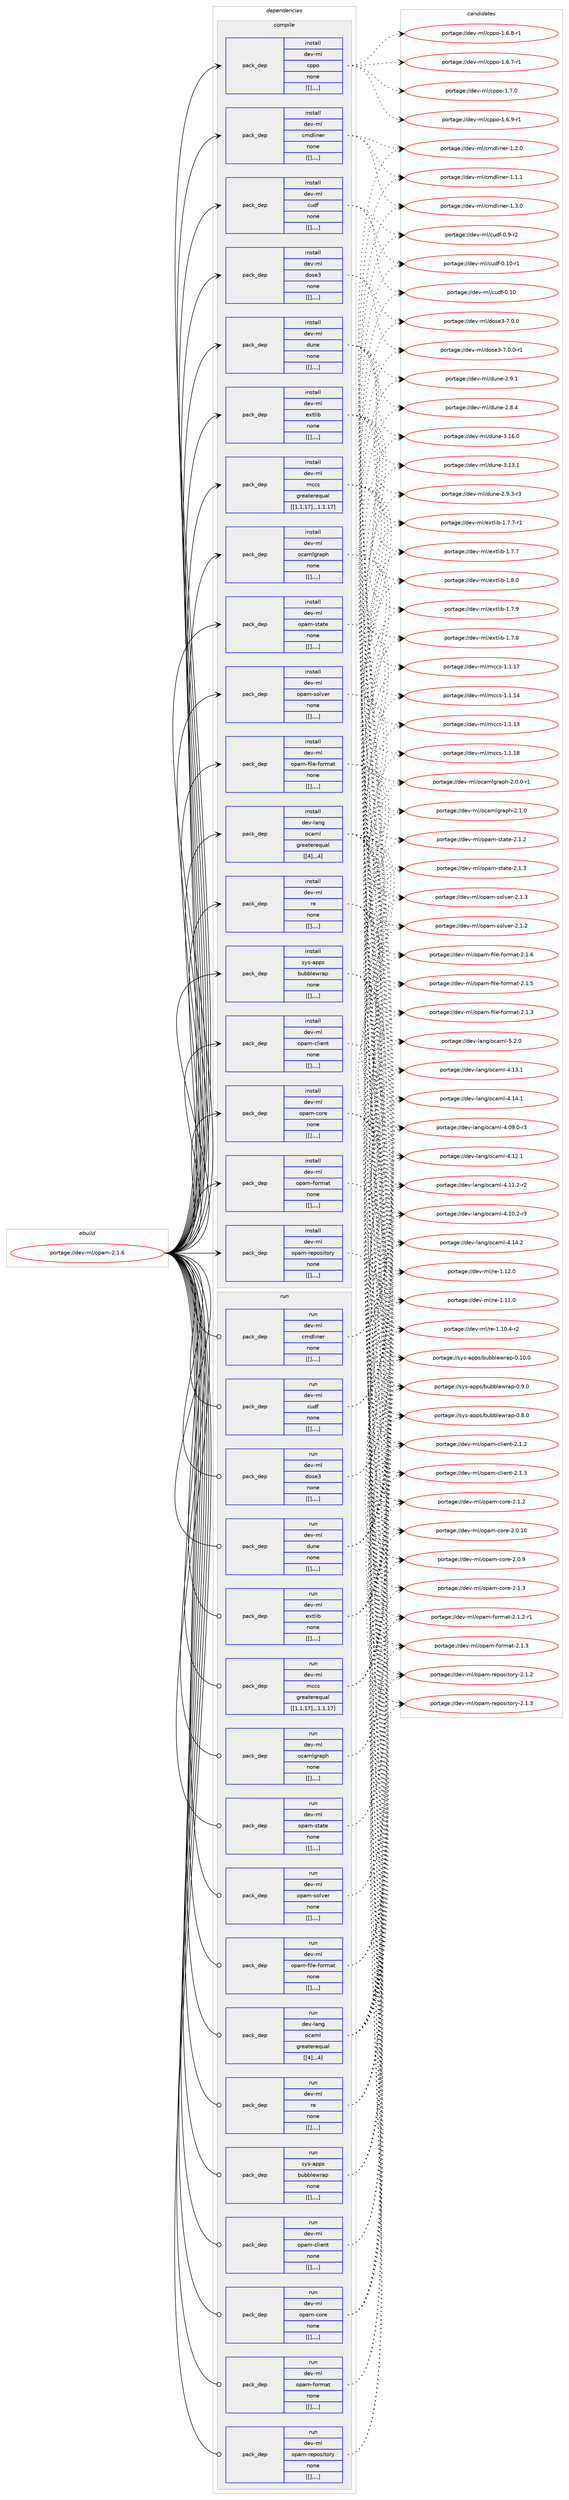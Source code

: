 digraph prolog {

# *************
# Graph options
# *************

newrank=true;
concentrate=true;
compound=true;
graph [rankdir=LR,fontname=Helvetica,fontsize=10,ranksep=1.5];#, ranksep=2.5, nodesep=0.2];
edge  [arrowhead=vee];
node  [fontname=Helvetica,fontsize=10];

# **********
# The ebuild
# **********

subgraph cluster_leftcol {
color=gray;
label=<<i>ebuild</i>>;
id [label="portage://dev-ml/opam-2.1.6", color=red, width=4, href="../dev-ml/opam-2.1.6.svg"];
}

# ****************
# The dependencies
# ****************

subgraph cluster_midcol {
color=gray;
label=<<i>dependencies</i>>;
subgraph cluster_compile {
fillcolor="#eeeeee";
style=filled;
label=<<i>compile</i>>;
subgraph pack92357 {
dependency125039 [label=<<TABLE BORDER="0" CELLBORDER="1" CELLSPACING="0" CELLPADDING="4" WIDTH="220"><TR><TD ROWSPAN="6" CELLPADDING="30">pack_dep</TD></TR><TR><TD WIDTH="110">install</TD></TR><TR><TD>dev-lang</TD></TR><TR><TD>ocaml</TD></TR><TR><TD>greaterequal</TD></TR><TR><TD>[[4],,,4]</TD></TR></TABLE>>, shape=none, color=blue];
}
id:e -> dependency125039:w [weight=20,style="solid",arrowhead="vee"];
subgraph pack92496 {
dependency125170 [label=<<TABLE BORDER="0" CELLBORDER="1" CELLSPACING="0" CELLPADDING="4" WIDTH="220"><TR><TD ROWSPAN="6" CELLPADDING="30">pack_dep</TD></TR><TR><TD WIDTH="110">install</TD></TR><TR><TD>dev-ml</TD></TR><TR><TD>cmdliner</TD></TR><TR><TD>none</TD></TR><TR><TD>[[],,,,]</TD></TR></TABLE>>, shape=none, color=blue];
}
id:e -> dependency125170:w [weight=20,style="solid",arrowhead="vee"];
subgraph pack92499 {
dependency125192 [label=<<TABLE BORDER="0" CELLBORDER="1" CELLSPACING="0" CELLPADDING="4" WIDTH="220"><TR><TD ROWSPAN="6" CELLPADDING="30">pack_dep</TD></TR><TR><TD WIDTH="110">install</TD></TR><TR><TD>dev-ml</TD></TR><TR><TD>cppo</TD></TR><TR><TD>none</TD></TR><TR><TD>[[],,,,]</TD></TR></TABLE>>, shape=none, color=blue];
}
id:e -> dependency125192:w [weight=20,style="solid",arrowhead="vee"];
subgraph pack92519 {
dependency125237 [label=<<TABLE BORDER="0" CELLBORDER="1" CELLSPACING="0" CELLPADDING="4" WIDTH="220"><TR><TD ROWSPAN="6" CELLPADDING="30">pack_dep</TD></TR><TR><TD WIDTH="110">install</TD></TR><TR><TD>dev-ml</TD></TR><TR><TD>cudf</TD></TR><TR><TD>none</TD></TR><TR><TD>[[],,,,]</TD></TR></TABLE>>, shape=none, color=blue];
}
id:e -> dependency125237:w [weight=20,style="solid",arrowhead="vee"];
subgraph pack92557 {
dependency125239 [label=<<TABLE BORDER="0" CELLBORDER="1" CELLSPACING="0" CELLPADDING="4" WIDTH="220"><TR><TD ROWSPAN="6" CELLPADDING="30">pack_dep</TD></TR><TR><TD WIDTH="110">install</TD></TR><TR><TD>dev-ml</TD></TR><TR><TD>dose3</TD></TR><TR><TD>none</TD></TR><TR><TD>[[],,,,]</TD></TR></TABLE>>, shape=none, color=blue];
}
id:e -> dependency125239:w [weight=20,style="solid",arrowhead="vee"];
subgraph pack92560 {
dependency125259 [label=<<TABLE BORDER="0" CELLBORDER="1" CELLSPACING="0" CELLPADDING="4" WIDTH="220"><TR><TD ROWSPAN="6" CELLPADDING="30">pack_dep</TD></TR><TR><TD WIDTH="110">install</TD></TR><TR><TD>dev-ml</TD></TR><TR><TD>dune</TD></TR><TR><TD>none</TD></TR><TR><TD>[[],,,,]</TD></TR></TABLE>>, shape=none, color=blue];
}
id:e -> dependency125259:w [weight=20,style="solid",arrowhead="vee"];
subgraph pack92645 {
dependency125328 [label=<<TABLE BORDER="0" CELLBORDER="1" CELLSPACING="0" CELLPADDING="4" WIDTH="220"><TR><TD ROWSPAN="6" CELLPADDING="30">pack_dep</TD></TR><TR><TD WIDTH="110">install</TD></TR><TR><TD>dev-ml</TD></TR><TR><TD>extlib</TD></TR><TR><TD>none</TD></TR><TR><TD>[[],,,,]</TD></TR></TABLE>>, shape=none, color=blue];
}
id:e -> dependency125328:w [weight=20,style="solid",arrowhead="vee"];
subgraph pack92715 {
dependency125425 [label=<<TABLE BORDER="0" CELLBORDER="1" CELLSPACING="0" CELLPADDING="4" WIDTH="220"><TR><TD ROWSPAN="6" CELLPADDING="30">pack_dep</TD></TR><TR><TD WIDTH="110">install</TD></TR><TR><TD>dev-ml</TD></TR><TR><TD>mccs</TD></TR><TR><TD>greaterequal</TD></TR><TR><TD>[[1,1,17],,,1.1.17]</TD></TR></TABLE>>, shape=none, color=blue];
}
id:e -> dependency125425:w [weight=20,style="solid",arrowhead="vee"];
subgraph pack92751 {
dependency125446 [label=<<TABLE BORDER="0" CELLBORDER="1" CELLSPACING="0" CELLPADDING="4" WIDTH="220"><TR><TD ROWSPAN="6" CELLPADDING="30">pack_dep</TD></TR><TR><TD WIDTH="110">install</TD></TR><TR><TD>dev-ml</TD></TR><TR><TD>ocamlgraph</TD></TR><TR><TD>none</TD></TR><TR><TD>[[],,,,]</TD></TR></TABLE>>, shape=none, color=blue];
}
id:e -> dependency125446:w [weight=20,style="solid",arrowhead="vee"];
subgraph pack92757 {
dependency125457 [label=<<TABLE BORDER="0" CELLBORDER="1" CELLSPACING="0" CELLPADDING="4" WIDTH="220"><TR><TD ROWSPAN="6" CELLPADDING="30">pack_dep</TD></TR><TR><TD WIDTH="110">install</TD></TR><TR><TD>dev-ml</TD></TR><TR><TD>opam-file-format</TD></TR><TR><TD>none</TD></TR><TR><TD>[[],,,,]</TD></TR></TABLE>>, shape=none, color=blue];
}
id:e -> dependency125457:w [weight=20,style="solid",arrowhead="vee"];
subgraph pack92789 {
dependency125517 [label=<<TABLE BORDER="0" CELLBORDER="1" CELLSPACING="0" CELLPADDING="4" WIDTH="220"><TR><TD ROWSPAN="6" CELLPADDING="30">pack_dep</TD></TR><TR><TD WIDTH="110">install</TD></TR><TR><TD>dev-ml</TD></TR><TR><TD>re</TD></TR><TR><TD>none</TD></TR><TR><TD>[[],,,,]</TD></TR></TABLE>>, shape=none, color=blue];
}
id:e -> dependency125517:w [weight=20,style="solid",arrowhead="vee"];
subgraph pack92819 {
dependency125566 [label=<<TABLE BORDER="0" CELLBORDER="1" CELLSPACING="0" CELLPADDING="4" WIDTH="220"><TR><TD ROWSPAN="6" CELLPADDING="30">pack_dep</TD></TR><TR><TD WIDTH="110">install</TD></TR><TR><TD>sys-apps</TD></TR><TR><TD>bubblewrap</TD></TR><TR><TD>none</TD></TR><TR><TD>[[],,,,]</TD></TR></TABLE>>, shape=none, color=blue];
}
id:e -> dependency125566:w [weight=20,style="solid",arrowhead="vee"];
subgraph pack92866 {
dependency125586 [label=<<TABLE BORDER="0" CELLBORDER="1" CELLSPACING="0" CELLPADDING="4" WIDTH="220"><TR><TD ROWSPAN="6" CELLPADDING="30">pack_dep</TD></TR><TR><TD WIDTH="110">install</TD></TR><TR><TD>dev-ml</TD></TR><TR><TD>opam-client</TD></TR><TR><TD>none</TD></TR><TR><TD>[[],,,,]</TD></TR></TABLE>>, shape=none, color=blue];
}
id:e -> dependency125586:w [weight=20,style="solid",arrowhead="vee"];
subgraph pack92880 {
dependency125603 [label=<<TABLE BORDER="0" CELLBORDER="1" CELLSPACING="0" CELLPADDING="4" WIDTH="220"><TR><TD ROWSPAN="6" CELLPADDING="30">pack_dep</TD></TR><TR><TD WIDTH="110">install</TD></TR><TR><TD>dev-ml</TD></TR><TR><TD>opam-core</TD></TR><TR><TD>none</TD></TR><TR><TD>[[],,,,]</TD></TR></TABLE>>, shape=none, color=blue];
}
id:e -> dependency125603:w [weight=20,style="solid",arrowhead="vee"];
subgraph pack92887 {
dependency125610 [label=<<TABLE BORDER="0" CELLBORDER="1" CELLSPACING="0" CELLPADDING="4" WIDTH="220"><TR><TD ROWSPAN="6" CELLPADDING="30">pack_dep</TD></TR><TR><TD WIDTH="110">install</TD></TR><TR><TD>dev-ml</TD></TR><TR><TD>opam-format</TD></TR><TR><TD>none</TD></TR><TR><TD>[[],,,,]</TD></TR></TABLE>>, shape=none, color=blue];
}
id:e -> dependency125610:w [weight=20,style="solid",arrowhead="vee"];
subgraph pack92903 {
dependency125631 [label=<<TABLE BORDER="0" CELLBORDER="1" CELLSPACING="0" CELLPADDING="4" WIDTH="220"><TR><TD ROWSPAN="6" CELLPADDING="30">pack_dep</TD></TR><TR><TD WIDTH="110">install</TD></TR><TR><TD>dev-ml</TD></TR><TR><TD>opam-repository</TD></TR><TR><TD>none</TD></TR><TR><TD>[[],,,,]</TD></TR></TABLE>>, shape=none, color=blue];
}
id:e -> dependency125631:w [weight=20,style="solid",arrowhead="vee"];
subgraph pack92996 {
dependency125743 [label=<<TABLE BORDER="0" CELLBORDER="1" CELLSPACING="0" CELLPADDING="4" WIDTH="220"><TR><TD ROWSPAN="6" CELLPADDING="30">pack_dep</TD></TR><TR><TD WIDTH="110">install</TD></TR><TR><TD>dev-ml</TD></TR><TR><TD>opam-solver</TD></TR><TR><TD>none</TD></TR><TR><TD>[[],,,,]</TD></TR></TABLE>>, shape=none, color=blue];
}
id:e -> dependency125743:w [weight=20,style="solid",arrowhead="vee"];
subgraph pack93021 {
dependency125805 [label=<<TABLE BORDER="0" CELLBORDER="1" CELLSPACING="0" CELLPADDING="4" WIDTH="220"><TR><TD ROWSPAN="6" CELLPADDING="30">pack_dep</TD></TR><TR><TD WIDTH="110">install</TD></TR><TR><TD>dev-ml</TD></TR><TR><TD>opam-state</TD></TR><TR><TD>none</TD></TR><TR><TD>[[],,,,]</TD></TR></TABLE>>, shape=none, color=blue];
}
id:e -> dependency125805:w [weight=20,style="solid",arrowhead="vee"];
}
subgraph cluster_compileandrun {
fillcolor="#eeeeee";
style=filled;
label=<<i>compile and run</i>>;
}
subgraph cluster_run {
fillcolor="#eeeeee";
style=filled;
label=<<i>run</i>>;
subgraph pack93126 {
dependency125912 [label=<<TABLE BORDER="0" CELLBORDER="1" CELLSPACING="0" CELLPADDING="4" WIDTH="220"><TR><TD ROWSPAN="6" CELLPADDING="30">pack_dep</TD></TR><TR><TD WIDTH="110">run</TD></TR><TR><TD>dev-lang</TD></TR><TR><TD>ocaml</TD></TR><TR><TD>greaterequal</TD></TR><TR><TD>[[4],,,4]</TD></TR></TABLE>>, shape=none, color=blue];
}
id:e -> dependency125912:w [weight=20,style="solid",arrowhead="odot"];
subgraph pack93200 {
dependency125952 [label=<<TABLE BORDER="0" CELLBORDER="1" CELLSPACING="0" CELLPADDING="4" WIDTH="220"><TR><TD ROWSPAN="6" CELLPADDING="30">pack_dep</TD></TR><TR><TD WIDTH="110">run</TD></TR><TR><TD>dev-ml</TD></TR><TR><TD>cmdliner</TD></TR><TR><TD>none</TD></TR><TR><TD>[[],,,,]</TD></TR></TABLE>>, shape=none, color=blue];
}
id:e -> dependency125952:w [weight=20,style="solid",arrowhead="odot"];
subgraph pack93204 {
dependency126033 [label=<<TABLE BORDER="0" CELLBORDER="1" CELLSPACING="0" CELLPADDING="4" WIDTH="220"><TR><TD ROWSPAN="6" CELLPADDING="30">pack_dep</TD></TR><TR><TD WIDTH="110">run</TD></TR><TR><TD>dev-ml</TD></TR><TR><TD>cudf</TD></TR><TR><TD>none</TD></TR><TR><TD>[[],,,,]</TD></TR></TABLE>>, shape=none, color=blue];
}
id:e -> dependency126033:w [weight=20,style="solid",arrowhead="odot"];
subgraph pack93290 {
dependency126062 [label=<<TABLE BORDER="0" CELLBORDER="1" CELLSPACING="0" CELLPADDING="4" WIDTH="220"><TR><TD ROWSPAN="6" CELLPADDING="30">pack_dep</TD></TR><TR><TD WIDTH="110">run</TD></TR><TR><TD>dev-ml</TD></TR><TR><TD>dose3</TD></TR><TR><TD>none</TD></TR><TR><TD>[[],,,,]</TD></TR></TABLE>>, shape=none, color=blue];
}
id:e -> dependency126062:w [weight=20,style="solid",arrowhead="odot"];
subgraph pack93297 {
dependency126074 [label=<<TABLE BORDER="0" CELLBORDER="1" CELLSPACING="0" CELLPADDING="4" WIDTH="220"><TR><TD ROWSPAN="6" CELLPADDING="30">pack_dep</TD></TR><TR><TD WIDTH="110">run</TD></TR><TR><TD>dev-ml</TD></TR><TR><TD>dune</TD></TR><TR><TD>none</TD></TR><TR><TD>[[],,,,]</TD></TR></TABLE>>, shape=none, color=blue];
}
id:e -> dependency126074:w [weight=20,style="solid",arrowhead="odot"];
subgraph pack93307 {
dependency126081 [label=<<TABLE BORDER="0" CELLBORDER="1" CELLSPACING="0" CELLPADDING="4" WIDTH="220"><TR><TD ROWSPAN="6" CELLPADDING="30">pack_dep</TD></TR><TR><TD WIDTH="110">run</TD></TR><TR><TD>dev-ml</TD></TR><TR><TD>extlib</TD></TR><TR><TD>none</TD></TR><TR><TD>[[],,,,]</TD></TR></TABLE>>, shape=none, color=blue];
}
id:e -> dependency126081:w [weight=20,style="solid",arrowhead="odot"];
subgraph pack93314 {
dependency126117 [label=<<TABLE BORDER="0" CELLBORDER="1" CELLSPACING="0" CELLPADDING="4" WIDTH="220"><TR><TD ROWSPAN="6" CELLPADDING="30">pack_dep</TD></TR><TR><TD WIDTH="110">run</TD></TR><TR><TD>dev-ml</TD></TR><TR><TD>mccs</TD></TR><TR><TD>greaterequal</TD></TR><TR><TD>[[1,1,17],,,1.1.17]</TD></TR></TABLE>>, shape=none, color=blue];
}
id:e -> dependency126117:w [weight=20,style="solid",arrowhead="odot"];
subgraph pack93341 {
dependency126126 [label=<<TABLE BORDER="0" CELLBORDER="1" CELLSPACING="0" CELLPADDING="4" WIDTH="220"><TR><TD ROWSPAN="6" CELLPADDING="30">pack_dep</TD></TR><TR><TD WIDTH="110">run</TD></TR><TR><TD>dev-ml</TD></TR><TR><TD>ocamlgraph</TD></TR><TR><TD>none</TD></TR><TR><TD>[[],,,,]</TD></TR></TABLE>>, shape=none, color=blue];
}
id:e -> dependency126126:w [weight=20,style="solid",arrowhead="odot"];
subgraph pack93362 {
dependency126140 [label=<<TABLE BORDER="0" CELLBORDER="1" CELLSPACING="0" CELLPADDING="4" WIDTH="220"><TR><TD ROWSPAN="6" CELLPADDING="30">pack_dep</TD></TR><TR><TD WIDTH="110">run</TD></TR><TR><TD>dev-ml</TD></TR><TR><TD>opam-file-format</TD></TR><TR><TD>none</TD></TR><TR><TD>[[],,,,]</TD></TR></TABLE>>, shape=none, color=blue];
}
id:e -> dependency126140:w [weight=20,style="solid",arrowhead="odot"];
subgraph pack93406 {
dependency126192 [label=<<TABLE BORDER="0" CELLBORDER="1" CELLSPACING="0" CELLPADDING="4" WIDTH="220"><TR><TD ROWSPAN="6" CELLPADDING="30">pack_dep</TD></TR><TR><TD WIDTH="110">run</TD></TR><TR><TD>dev-ml</TD></TR><TR><TD>re</TD></TR><TR><TD>none</TD></TR><TR><TD>[[],,,,]</TD></TR></TABLE>>, shape=none, color=blue];
}
id:e -> dependency126192:w [weight=20,style="solid",arrowhead="odot"];
subgraph pack93453 {
dependency126292 [label=<<TABLE BORDER="0" CELLBORDER="1" CELLSPACING="0" CELLPADDING="4" WIDTH="220"><TR><TD ROWSPAN="6" CELLPADDING="30">pack_dep</TD></TR><TR><TD WIDTH="110">run</TD></TR><TR><TD>sys-apps</TD></TR><TR><TD>bubblewrap</TD></TR><TR><TD>none</TD></TR><TR><TD>[[],,,,]</TD></TR></TABLE>>, shape=none, color=blue];
}
id:e -> dependency126292:w [weight=20,style="solid",arrowhead="odot"];
subgraph pack93509 {
dependency126314 [label=<<TABLE BORDER="0" CELLBORDER="1" CELLSPACING="0" CELLPADDING="4" WIDTH="220"><TR><TD ROWSPAN="6" CELLPADDING="30">pack_dep</TD></TR><TR><TD WIDTH="110">run</TD></TR><TR><TD>dev-ml</TD></TR><TR><TD>opam-client</TD></TR><TR><TD>none</TD></TR><TR><TD>[[],,,,]</TD></TR></TABLE>>, shape=none, color=blue];
}
id:e -> dependency126314:w [weight=20,style="solid",arrowhead="odot"];
subgraph pack93521 {
dependency126317 [label=<<TABLE BORDER="0" CELLBORDER="1" CELLSPACING="0" CELLPADDING="4" WIDTH="220"><TR><TD ROWSPAN="6" CELLPADDING="30">pack_dep</TD></TR><TR><TD WIDTH="110">run</TD></TR><TR><TD>dev-ml</TD></TR><TR><TD>opam-core</TD></TR><TR><TD>none</TD></TR><TR><TD>[[],,,,]</TD></TR></TABLE>>, shape=none, color=blue];
}
id:e -> dependency126317:w [weight=20,style="solid",arrowhead="odot"];
subgraph pack93525 {
dependency126336 [label=<<TABLE BORDER="0" CELLBORDER="1" CELLSPACING="0" CELLPADDING="4" WIDTH="220"><TR><TD ROWSPAN="6" CELLPADDING="30">pack_dep</TD></TR><TR><TD WIDTH="110">run</TD></TR><TR><TD>dev-ml</TD></TR><TR><TD>opam-format</TD></TR><TR><TD>none</TD></TR><TR><TD>[[],,,,]</TD></TR></TABLE>>, shape=none, color=blue];
}
id:e -> dependency126336:w [weight=20,style="solid",arrowhead="odot"];
subgraph pack93562 {
dependency126357 [label=<<TABLE BORDER="0" CELLBORDER="1" CELLSPACING="0" CELLPADDING="4" WIDTH="220"><TR><TD ROWSPAN="6" CELLPADDING="30">pack_dep</TD></TR><TR><TD WIDTH="110">run</TD></TR><TR><TD>dev-ml</TD></TR><TR><TD>opam-repository</TD></TR><TR><TD>none</TD></TR><TR><TD>[[],,,,]</TD></TR></TABLE>>, shape=none, color=blue];
}
id:e -> dependency126357:w [weight=20,style="solid",arrowhead="odot"];
subgraph pack93622 {
dependency126433 [label=<<TABLE BORDER="0" CELLBORDER="1" CELLSPACING="0" CELLPADDING="4" WIDTH="220"><TR><TD ROWSPAN="6" CELLPADDING="30">pack_dep</TD></TR><TR><TD WIDTH="110">run</TD></TR><TR><TD>dev-ml</TD></TR><TR><TD>opam-solver</TD></TR><TR><TD>none</TD></TR><TR><TD>[[],,,,]</TD></TR></TABLE>>, shape=none, color=blue];
}
id:e -> dependency126433:w [weight=20,style="solid",arrowhead="odot"];
subgraph pack93626 {
dependency126451 [label=<<TABLE BORDER="0" CELLBORDER="1" CELLSPACING="0" CELLPADDING="4" WIDTH="220"><TR><TD ROWSPAN="6" CELLPADDING="30">pack_dep</TD></TR><TR><TD WIDTH="110">run</TD></TR><TR><TD>dev-ml</TD></TR><TR><TD>opam-state</TD></TR><TR><TD>none</TD></TR><TR><TD>[[],,,,]</TD></TR></TABLE>>, shape=none, color=blue];
}
id:e -> dependency126451:w [weight=20,style="solid",arrowhead="odot"];
}
}

# **************
# The candidates
# **************

subgraph cluster_choices {
rank=same;
color=gray;
label=<<i>candidates</i>>;

subgraph choice92901 {
color=black;
nodesep=1;
choice1001011184510897110103471119997109108455346504648 [label="portage://dev-lang/ocaml-5.2.0", color=red, width=4,href="../dev-lang/ocaml-5.2.0.svg"];
choice100101118451089711010347111999710910845524649524650 [label="portage://dev-lang/ocaml-4.14.2", color=red, width=4,href="../dev-lang/ocaml-4.14.2.svg"];
choice100101118451089711010347111999710910845524649524649 [label="portage://dev-lang/ocaml-4.14.1", color=red, width=4,href="../dev-lang/ocaml-4.14.1.svg"];
choice100101118451089711010347111999710910845524649514649 [label="portage://dev-lang/ocaml-4.13.1", color=red, width=4,href="../dev-lang/ocaml-4.13.1.svg"];
choice100101118451089711010347111999710910845524649504649 [label="portage://dev-lang/ocaml-4.12.1", color=red, width=4,href="../dev-lang/ocaml-4.12.1.svg"];
choice1001011184510897110103471119997109108455246494946504511450 [label="portage://dev-lang/ocaml-4.11.2-r2", color=red, width=4,href="../dev-lang/ocaml-4.11.2-r2.svg"];
choice1001011184510897110103471119997109108455246494846504511451 [label="portage://dev-lang/ocaml-4.10.2-r3", color=red, width=4,href="../dev-lang/ocaml-4.10.2-r3.svg"];
choice1001011184510897110103471119997109108455246485746484511451 [label="portage://dev-lang/ocaml-4.09.0-r3", color=red, width=4,href="../dev-lang/ocaml-4.09.0-r3.svg"];
dependency125039:e -> choice1001011184510897110103471119997109108455346504648:w [style=dotted,weight="100"];
dependency125039:e -> choice100101118451089711010347111999710910845524649524650:w [style=dotted,weight="100"];
dependency125039:e -> choice100101118451089711010347111999710910845524649524649:w [style=dotted,weight="100"];
dependency125039:e -> choice100101118451089711010347111999710910845524649514649:w [style=dotted,weight="100"];
dependency125039:e -> choice100101118451089711010347111999710910845524649504649:w [style=dotted,weight="100"];
dependency125039:e -> choice1001011184510897110103471119997109108455246494946504511450:w [style=dotted,weight="100"];
dependency125039:e -> choice1001011184510897110103471119997109108455246494846504511451:w [style=dotted,weight="100"];
dependency125039:e -> choice1001011184510897110103471119997109108455246485746484511451:w [style=dotted,weight="100"];
}
subgraph choice92925 {
color=black;
nodesep=1;
choice100101118451091084799109100108105110101114454946514648 [label="portage://dev-ml/cmdliner-1.3.0", color=red, width=4,href="../dev-ml/cmdliner-1.3.0.svg"];
choice100101118451091084799109100108105110101114454946504648 [label="portage://dev-ml/cmdliner-1.2.0", color=red, width=4,href="../dev-ml/cmdliner-1.2.0.svg"];
choice100101118451091084799109100108105110101114454946494649 [label="portage://dev-ml/cmdliner-1.1.1", color=red, width=4,href="../dev-ml/cmdliner-1.1.1.svg"];
dependency125170:e -> choice100101118451091084799109100108105110101114454946514648:w [style=dotted,weight="100"];
dependency125170:e -> choice100101118451091084799109100108105110101114454946504648:w [style=dotted,weight="100"];
dependency125170:e -> choice100101118451091084799109100108105110101114454946494649:w [style=dotted,weight="100"];
}
subgraph choice92950 {
color=black;
nodesep=1;
choice100101118451091084799112112111454946554648 [label="portage://dev-ml/cppo-1.7.0", color=red, width=4,href="../dev-ml/cppo-1.7.0.svg"];
choice1001011184510910847991121121114549465446574511449 [label="portage://dev-ml/cppo-1.6.9-r1", color=red, width=4,href="../dev-ml/cppo-1.6.9-r1.svg"];
choice1001011184510910847991121121114549465446564511449 [label="portage://dev-ml/cppo-1.6.8-r1", color=red, width=4,href="../dev-ml/cppo-1.6.8-r1.svg"];
choice1001011184510910847991121121114549465446554511449 [label="portage://dev-ml/cppo-1.6.7-r1", color=red, width=4,href="../dev-ml/cppo-1.6.7-r1.svg"];
dependency125192:e -> choice100101118451091084799112112111454946554648:w [style=dotted,weight="100"];
dependency125192:e -> choice1001011184510910847991121121114549465446574511449:w [style=dotted,weight="100"];
dependency125192:e -> choice1001011184510910847991121121114549465446564511449:w [style=dotted,weight="100"];
dependency125192:e -> choice1001011184510910847991121121114549465446554511449:w [style=dotted,weight="100"];
}
subgraph choice92982 {
color=black;
nodesep=1;
choice10010111845109108479911710010245484649484511449 [label="portage://dev-ml/cudf-0.10-r1", color=red, width=4,href="../dev-ml/cudf-0.10-r1.svg"];
choice1001011184510910847991171001024548464948 [label="portage://dev-ml/cudf-0.10", color=red, width=4,href="../dev-ml/cudf-0.10.svg"];
choice100101118451091084799117100102454846574511450 [label="portage://dev-ml/cudf-0.9-r2", color=red, width=4,href="../dev-ml/cudf-0.9-r2.svg"];
dependency125237:e -> choice10010111845109108479911710010245484649484511449:w [style=dotted,weight="100"];
dependency125237:e -> choice1001011184510910847991171001024548464948:w [style=dotted,weight="100"];
dependency125237:e -> choice100101118451091084799117100102454846574511450:w [style=dotted,weight="100"];
}
subgraph choice93089 {
color=black;
nodesep=1;
choice1001011184510910847100111115101514555464846484511449 [label="portage://dev-ml/dose3-7.0.0-r1", color=red, width=4,href="../dev-ml/dose3-7.0.0-r1.svg"];
choice100101118451091084710011111510151455546484648 [label="portage://dev-ml/dose3-7.0.0", color=red, width=4,href="../dev-ml/dose3-7.0.0.svg"];
dependency125239:e -> choice1001011184510910847100111115101514555464846484511449:w [style=dotted,weight="100"];
dependency125239:e -> choice100101118451091084710011111510151455546484648:w [style=dotted,weight="100"];
}
subgraph choice93108 {
color=black;
nodesep=1;
choice100101118451091084710011711010145514649544648 [label="portage://dev-ml/dune-3.16.0", color=red, width=4,href="../dev-ml/dune-3.16.0.svg"];
choice100101118451091084710011711010145514649514649 [label="portage://dev-ml/dune-3.13.1", color=red, width=4,href="../dev-ml/dune-3.13.1.svg"];
choice10010111845109108471001171101014550465746514511451 [label="portage://dev-ml/dune-2.9.3-r3", color=red, width=4,href="../dev-ml/dune-2.9.3-r3.svg"];
choice1001011184510910847100117110101455046574649 [label="portage://dev-ml/dune-2.9.1", color=red, width=4,href="../dev-ml/dune-2.9.1.svg"];
choice1001011184510910847100117110101455046564652 [label="portage://dev-ml/dune-2.8.4", color=red, width=4,href="../dev-ml/dune-2.8.4.svg"];
dependency125259:e -> choice100101118451091084710011711010145514649544648:w [style=dotted,weight="100"];
dependency125259:e -> choice100101118451091084710011711010145514649514649:w [style=dotted,weight="100"];
dependency125259:e -> choice10010111845109108471001171101014550465746514511451:w [style=dotted,weight="100"];
dependency125259:e -> choice1001011184510910847100117110101455046574649:w [style=dotted,weight="100"];
dependency125259:e -> choice1001011184510910847100117110101455046564652:w [style=dotted,weight="100"];
}
subgraph choice93176 {
color=black;
nodesep=1;
choice100101118451091084710112011610810598454946564648 [label="portage://dev-ml/extlib-1.8.0", color=red, width=4,href="../dev-ml/extlib-1.8.0.svg"];
choice100101118451091084710112011610810598454946554657 [label="portage://dev-ml/extlib-1.7.9", color=red, width=4,href="../dev-ml/extlib-1.7.9.svg"];
choice100101118451091084710112011610810598454946554656 [label="portage://dev-ml/extlib-1.7.8", color=red, width=4,href="../dev-ml/extlib-1.7.8.svg"];
choice1001011184510910847101120116108105984549465546554511449 [label="portage://dev-ml/extlib-1.7.7-r1", color=red, width=4,href="../dev-ml/extlib-1.7.7-r1.svg"];
choice100101118451091084710112011610810598454946554655 [label="portage://dev-ml/extlib-1.7.7", color=red, width=4,href="../dev-ml/extlib-1.7.7.svg"];
dependency125328:e -> choice100101118451091084710112011610810598454946564648:w [style=dotted,weight="100"];
dependency125328:e -> choice100101118451091084710112011610810598454946554657:w [style=dotted,weight="100"];
dependency125328:e -> choice100101118451091084710112011610810598454946554656:w [style=dotted,weight="100"];
dependency125328:e -> choice1001011184510910847101120116108105984549465546554511449:w [style=dotted,weight="100"];
dependency125328:e -> choice100101118451091084710112011610810598454946554655:w [style=dotted,weight="100"];
}
subgraph choice93180 {
color=black;
nodesep=1;
choice1001011184510910847109999911545494649464956 [label="portage://dev-ml/mccs-1.1.18", color=red, width=4,href="../dev-ml/mccs-1.1.18.svg"];
choice1001011184510910847109999911545494649464955 [label="portage://dev-ml/mccs-1.1.17", color=red, width=4,href="../dev-ml/mccs-1.1.17.svg"];
choice1001011184510910847109999911545494649464952 [label="portage://dev-ml/mccs-1.1.14", color=red, width=4,href="../dev-ml/mccs-1.1.14.svg"];
choice1001011184510910847109999911545494649464951 [label="portage://dev-ml/mccs-1.1.13", color=red, width=4,href="../dev-ml/mccs-1.1.13.svg"];
dependency125425:e -> choice1001011184510910847109999911545494649464956:w [style=dotted,weight="100"];
dependency125425:e -> choice1001011184510910847109999911545494649464955:w [style=dotted,weight="100"];
dependency125425:e -> choice1001011184510910847109999911545494649464952:w [style=dotted,weight="100"];
dependency125425:e -> choice1001011184510910847109999911545494649464951:w [style=dotted,weight="100"];
}
subgraph choice93184 {
color=black;
nodesep=1;
choice1001011184510910847111999710910810311497112104455046494648 [label="portage://dev-ml/ocamlgraph-2.1.0", color=red, width=4,href="../dev-ml/ocamlgraph-2.1.0.svg"];
choice10010111845109108471119997109108103114971121044550464846484511449 [label="portage://dev-ml/ocamlgraph-2.0.0-r1", color=red, width=4,href="../dev-ml/ocamlgraph-2.0.0-r1.svg"];
dependency125446:e -> choice1001011184510910847111999710910810311497112104455046494648:w [style=dotted,weight="100"];
dependency125446:e -> choice10010111845109108471119997109108103114971121044550464846484511449:w [style=dotted,weight="100"];
}
subgraph choice93185 {
color=black;
nodesep=1;
choice100101118451091084711111297109451021051081014510211111410997116455046494654 [label="portage://dev-ml/opam-file-format-2.1.6", color=red, width=4,href="../dev-ml/opam-file-format-2.1.6.svg"];
choice100101118451091084711111297109451021051081014510211111410997116455046494653 [label="portage://dev-ml/opam-file-format-2.1.5", color=red, width=4,href="../dev-ml/opam-file-format-2.1.5.svg"];
choice100101118451091084711111297109451021051081014510211111410997116455046494651 [label="portage://dev-ml/opam-file-format-2.1.3", color=red, width=4,href="../dev-ml/opam-file-format-2.1.3.svg"];
dependency125457:e -> choice100101118451091084711111297109451021051081014510211111410997116455046494654:w [style=dotted,weight="100"];
dependency125457:e -> choice100101118451091084711111297109451021051081014510211111410997116455046494653:w [style=dotted,weight="100"];
dependency125457:e -> choice100101118451091084711111297109451021051081014510211111410997116455046494651:w [style=dotted,weight="100"];
}
subgraph choice93232 {
color=black;
nodesep=1;
choice100101118451091084711410145494649504648 [label="portage://dev-ml/re-1.12.0", color=red, width=4,href="../dev-ml/re-1.12.0.svg"];
choice100101118451091084711410145494649494648 [label="portage://dev-ml/re-1.11.0", color=red, width=4,href="../dev-ml/re-1.11.0.svg"];
choice1001011184510910847114101454946494846524511450 [label="portage://dev-ml/re-1.10.4-r2", color=red, width=4,href="../dev-ml/re-1.10.4-r2.svg"];
dependency125517:e -> choice100101118451091084711410145494649504648:w [style=dotted,weight="100"];
dependency125517:e -> choice100101118451091084711410145494649494648:w [style=dotted,weight="100"];
dependency125517:e -> choice1001011184510910847114101454946494846524511450:w [style=dotted,weight="100"];
}
subgraph choice93240 {
color=black;
nodesep=1;
choice1151211154597112112115479811798981081011191149711245484649484648 [label="portage://sys-apps/bubblewrap-0.10.0", color=red, width=4,href="../sys-apps/bubblewrap-0.10.0.svg"];
choice11512111545971121121154798117989810810111911497112454846574648 [label="portage://sys-apps/bubblewrap-0.9.0", color=red, width=4,href="../sys-apps/bubblewrap-0.9.0.svg"];
choice11512111545971121121154798117989810810111911497112454846564648 [label="portage://sys-apps/bubblewrap-0.8.0", color=red, width=4,href="../sys-apps/bubblewrap-0.8.0.svg"];
dependency125566:e -> choice1151211154597112112115479811798981081011191149711245484649484648:w [style=dotted,weight="100"];
dependency125566:e -> choice11512111545971121121154798117989810810111911497112454846574648:w [style=dotted,weight="100"];
dependency125566:e -> choice11512111545971121121154798117989810810111911497112454846564648:w [style=dotted,weight="100"];
}
subgraph choice93252 {
color=black;
nodesep=1;
choice1001011184510910847111112971094599108105101110116455046494651 [label="portage://dev-ml/opam-client-2.1.3", color=red, width=4,href="../dev-ml/opam-client-2.1.3.svg"];
choice1001011184510910847111112971094599108105101110116455046494650 [label="portage://dev-ml/opam-client-2.1.2", color=red, width=4,href="../dev-ml/opam-client-2.1.2.svg"];
dependency125586:e -> choice1001011184510910847111112971094599108105101110116455046494651:w [style=dotted,weight="100"];
dependency125586:e -> choice1001011184510910847111112971094599108105101110116455046494650:w [style=dotted,weight="100"];
}
subgraph choice93275 {
color=black;
nodesep=1;
choice1001011184510910847111112971094599111114101455046494651 [label="portage://dev-ml/opam-core-2.1.3", color=red, width=4,href="../dev-ml/opam-core-2.1.3.svg"];
choice1001011184510910847111112971094599111114101455046494650 [label="portage://dev-ml/opam-core-2.1.2", color=red, width=4,href="../dev-ml/opam-core-2.1.2.svg"];
choice100101118451091084711111297109459911111410145504648464948 [label="portage://dev-ml/opam-core-2.0.10", color=red, width=4,href="../dev-ml/opam-core-2.0.10.svg"];
choice1001011184510910847111112971094599111114101455046484657 [label="portage://dev-ml/opam-core-2.0.9", color=red, width=4,href="../dev-ml/opam-core-2.0.9.svg"];
dependency125603:e -> choice1001011184510910847111112971094599111114101455046494651:w [style=dotted,weight="100"];
dependency125603:e -> choice1001011184510910847111112971094599111114101455046494650:w [style=dotted,weight="100"];
dependency125603:e -> choice100101118451091084711111297109459911111410145504648464948:w [style=dotted,weight="100"];
dependency125603:e -> choice1001011184510910847111112971094599111114101455046484657:w [style=dotted,weight="100"];
}
subgraph choice93282 {
color=black;
nodesep=1;
choice1001011184510910847111112971094510211111410997116455046494651 [label="portage://dev-ml/opam-format-2.1.3", color=red, width=4,href="../dev-ml/opam-format-2.1.3.svg"];
choice10010111845109108471111129710945102111114109971164550464946504511449 [label="portage://dev-ml/opam-format-2.1.2-r1", color=red, width=4,href="../dev-ml/opam-format-2.1.2-r1.svg"];
dependency125610:e -> choice1001011184510910847111112971094510211111410997116455046494651:w [style=dotted,weight="100"];
dependency125610:e -> choice10010111845109108471111129710945102111114109971164550464946504511449:w [style=dotted,weight="100"];
}
subgraph choice93286 {
color=black;
nodesep=1;
choice10010111845109108471111129710945114101112111115105116111114121455046494651 [label="portage://dev-ml/opam-repository-2.1.3", color=red, width=4,href="../dev-ml/opam-repository-2.1.3.svg"];
choice10010111845109108471111129710945114101112111115105116111114121455046494650 [label="portage://dev-ml/opam-repository-2.1.2", color=red, width=4,href="../dev-ml/opam-repository-2.1.2.svg"];
dependency125631:e -> choice10010111845109108471111129710945114101112111115105116111114121455046494651:w [style=dotted,weight="100"];
dependency125631:e -> choice10010111845109108471111129710945114101112111115105116111114121455046494650:w [style=dotted,weight="100"];
}
subgraph choice93290 {
color=black;
nodesep=1;
choice10010111845109108471111129710945115111108118101114455046494651 [label="portage://dev-ml/opam-solver-2.1.3", color=red, width=4,href="../dev-ml/opam-solver-2.1.3.svg"];
choice10010111845109108471111129710945115111108118101114455046494650 [label="portage://dev-ml/opam-solver-2.1.2", color=red, width=4,href="../dev-ml/opam-solver-2.1.2.svg"];
dependency125743:e -> choice10010111845109108471111129710945115111108118101114455046494651:w [style=dotted,weight="100"];
dependency125743:e -> choice10010111845109108471111129710945115111108118101114455046494650:w [style=dotted,weight="100"];
}
subgraph choice93311 {
color=black;
nodesep=1;
choice1001011184510910847111112971094511511697116101455046494651 [label="portage://dev-ml/opam-state-2.1.3", color=red, width=4,href="../dev-ml/opam-state-2.1.3.svg"];
choice1001011184510910847111112971094511511697116101455046494650 [label="portage://dev-ml/opam-state-2.1.2", color=red, width=4,href="../dev-ml/opam-state-2.1.2.svg"];
dependency125805:e -> choice1001011184510910847111112971094511511697116101455046494651:w [style=dotted,weight="100"];
dependency125805:e -> choice1001011184510910847111112971094511511697116101455046494650:w [style=dotted,weight="100"];
}
subgraph choice93317 {
color=black;
nodesep=1;
choice1001011184510897110103471119997109108455346504648 [label="portage://dev-lang/ocaml-5.2.0", color=red, width=4,href="../dev-lang/ocaml-5.2.0.svg"];
choice100101118451089711010347111999710910845524649524650 [label="portage://dev-lang/ocaml-4.14.2", color=red, width=4,href="../dev-lang/ocaml-4.14.2.svg"];
choice100101118451089711010347111999710910845524649524649 [label="portage://dev-lang/ocaml-4.14.1", color=red, width=4,href="../dev-lang/ocaml-4.14.1.svg"];
choice100101118451089711010347111999710910845524649514649 [label="portage://dev-lang/ocaml-4.13.1", color=red, width=4,href="../dev-lang/ocaml-4.13.1.svg"];
choice100101118451089711010347111999710910845524649504649 [label="portage://dev-lang/ocaml-4.12.1", color=red, width=4,href="../dev-lang/ocaml-4.12.1.svg"];
choice1001011184510897110103471119997109108455246494946504511450 [label="portage://dev-lang/ocaml-4.11.2-r2", color=red, width=4,href="../dev-lang/ocaml-4.11.2-r2.svg"];
choice1001011184510897110103471119997109108455246494846504511451 [label="portage://dev-lang/ocaml-4.10.2-r3", color=red, width=4,href="../dev-lang/ocaml-4.10.2-r3.svg"];
choice1001011184510897110103471119997109108455246485746484511451 [label="portage://dev-lang/ocaml-4.09.0-r3", color=red, width=4,href="../dev-lang/ocaml-4.09.0-r3.svg"];
dependency125912:e -> choice1001011184510897110103471119997109108455346504648:w [style=dotted,weight="100"];
dependency125912:e -> choice100101118451089711010347111999710910845524649524650:w [style=dotted,weight="100"];
dependency125912:e -> choice100101118451089711010347111999710910845524649524649:w [style=dotted,weight="100"];
dependency125912:e -> choice100101118451089711010347111999710910845524649514649:w [style=dotted,weight="100"];
dependency125912:e -> choice100101118451089711010347111999710910845524649504649:w [style=dotted,weight="100"];
dependency125912:e -> choice1001011184510897110103471119997109108455246494946504511450:w [style=dotted,weight="100"];
dependency125912:e -> choice1001011184510897110103471119997109108455246494846504511451:w [style=dotted,weight="100"];
dependency125912:e -> choice1001011184510897110103471119997109108455246485746484511451:w [style=dotted,weight="100"];
}
subgraph choice93332 {
color=black;
nodesep=1;
choice100101118451091084799109100108105110101114454946514648 [label="portage://dev-ml/cmdliner-1.3.0", color=red, width=4,href="../dev-ml/cmdliner-1.3.0.svg"];
choice100101118451091084799109100108105110101114454946504648 [label="portage://dev-ml/cmdliner-1.2.0", color=red, width=4,href="../dev-ml/cmdliner-1.2.0.svg"];
choice100101118451091084799109100108105110101114454946494649 [label="portage://dev-ml/cmdliner-1.1.1", color=red, width=4,href="../dev-ml/cmdliner-1.1.1.svg"];
dependency125952:e -> choice100101118451091084799109100108105110101114454946514648:w [style=dotted,weight="100"];
dependency125952:e -> choice100101118451091084799109100108105110101114454946504648:w [style=dotted,weight="100"];
dependency125952:e -> choice100101118451091084799109100108105110101114454946494649:w [style=dotted,weight="100"];
}
subgraph choice93337 {
color=black;
nodesep=1;
choice10010111845109108479911710010245484649484511449 [label="portage://dev-ml/cudf-0.10-r1", color=red, width=4,href="../dev-ml/cudf-0.10-r1.svg"];
choice1001011184510910847991171001024548464948 [label="portage://dev-ml/cudf-0.10", color=red, width=4,href="../dev-ml/cudf-0.10.svg"];
choice100101118451091084799117100102454846574511450 [label="portage://dev-ml/cudf-0.9-r2", color=red, width=4,href="../dev-ml/cudf-0.9-r2.svg"];
dependency126033:e -> choice10010111845109108479911710010245484649484511449:w [style=dotted,weight="100"];
dependency126033:e -> choice1001011184510910847991171001024548464948:w [style=dotted,weight="100"];
dependency126033:e -> choice100101118451091084799117100102454846574511450:w [style=dotted,weight="100"];
}
subgraph choice93375 {
color=black;
nodesep=1;
choice1001011184510910847100111115101514555464846484511449 [label="portage://dev-ml/dose3-7.0.0-r1", color=red, width=4,href="../dev-ml/dose3-7.0.0-r1.svg"];
choice100101118451091084710011111510151455546484648 [label="portage://dev-ml/dose3-7.0.0", color=red, width=4,href="../dev-ml/dose3-7.0.0.svg"];
dependency126062:e -> choice1001011184510910847100111115101514555464846484511449:w [style=dotted,weight="100"];
dependency126062:e -> choice100101118451091084710011111510151455546484648:w [style=dotted,weight="100"];
}
subgraph choice93380 {
color=black;
nodesep=1;
choice100101118451091084710011711010145514649544648 [label="portage://dev-ml/dune-3.16.0", color=red, width=4,href="../dev-ml/dune-3.16.0.svg"];
choice100101118451091084710011711010145514649514649 [label="portage://dev-ml/dune-3.13.1", color=red, width=4,href="../dev-ml/dune-3.13.1.svg"];
choice10010111845109108471001171101014550465746514511451 [label="portage://dev-ml/dune-2.9.3-r3", color=red, width=4,href="../dev-ml/dune-2.9.3-r3.svg"];
choice1001011184510910847100117110101455046574649 [label="portage://dev-ml/dune-2.9.1", color=red, width=4,href="../dev-ml/dune-2.9.1.svg"];
choice1001011184510910847100117110101455046564652 [label="portage://dev-ml/dune-2.8.4", color=red, width=4,href="../dev-ml/dune-2.8.4.svg"];
dependency126074:e -> choice100101118451091084710011711010145514649544648:w [style=dotted,weight="100"];
dependency126074:e -> choice100101118451091084710011711010145514649514649:w [style=dotted,weight="100"];
dependency126074:e -> choice10010111845109108471001171101014550465746514511451:w [style=dotted,weight="100"];
dependency126074:e -> choice1001011184510910847100117110101455046574649:w [style=dotted,weight="100"];
dependency126074:e -> choice1001011184510910847100117110101455046564652:w [style=dotted,weight="100"];
}
subgraph choice93386 {
color=black;
nodesep=1;
choice100101118451091084710112011610810598454946564648 [label="portage://dev-ml/extlib-1.8.0", color=red, width=4,href="../dev-ml/extlib-1.8.0.svg"];
choice100101118451091084710112011610810598454946554657 [label="portage://dev-ml/extlib-1.7.9", color=red, width=4,href="../dev-ml/extlib-1.7.9.svg"];
choice100101118451091084710112011610810598454946554656 [label="portage://dev-ml/extlib-1.7.8", color=red, width=4,href="../dev-ml/extlib-1.7.8.svg"];
choice1001011184510910847101120116108105984549465546554511449 [label="portage://dev-ml/extlib-1.7.7-r1", color=red, width=4,href="../dev-ml/extlib-1.7.7-r1.svg"];
choice100101118451091084710112011610810598454946554655 [label="portage://dev-ml/extlib-1.7.7", color=red, width=4,href="../dev-ml/extlib-1.7.7.svg"];
dependency126081:e -> choice100101118451091084710112011610810598454946564648:w [style=dotted,weight="100"];
dependency126081:e -> choice100101118451091084710112011610810598454946554657:w [style=dotted,weight="100"];
dependency126081:e -> choice100101118451091084710112011610810598454946554656:w [style=dotted,weight="100"];
dependency126081:e -> choice1001011184510910847101120116108105984549465546554511449:w [style=dotted,weight="100"];
dependency126081:e -> choice100101118451091084710112011610810598454946554655:w [style=dotted,weight="100"];
}
subgraph choice93473 {
color=black;
nodesep=1;
choice1001011184510910847109999911545494649464956 [label="portage://dev-ml/mccs-1.1.18", color=red, width=4,href="../dev-ml/mccs-1.1.18.svg"];
choice1001011184510910847109999911545494649464955 [label="portage://dev-ml/mccs-1.1.17", color=red, width=4,href="../dev-ml/mccs-1.1.17.svg"];
choice1001011184510910847109999911545494649464952 [label="portage://dev-ml/mccs-1.1.14", color=red, width=4,href="../dev-ml/mccs-1.1.14.svg"];
choice1001011184510910847109999911545494649464951 [label="portage://dev-ml/mccs-1.1.13", color=red, width=4,href="../dev-ml/mccs-1.1.13.svg"];
dependency126117:e -> choice1001011184510910847109999911545494649464956:w [style=dotted,weight="100"];
dependency126117:e -> choice1001011184510910847109999911545494649464955:w [style=dotted,weight="100"];
dependency126117:e -> choice1001011184510910847109999911545494649464952:w [style=dotted,weight="100"];
dependency126117:e -> choice1001011184510910847109999911545494649464951:w [style=dotted,weight="100"];
}
subgraph choice93490 {
color=black;
nodesep=1;
choice1001011184510910847111999710910810311497112104455046494648 [label="portage://dev-ml/ocamlgraph-2.1.0", color=red, width=4,href="../dev-ml/ocamlgraph-2.1.0.svg"];
choice10010111845109108471119997109108103114971121044550464846484511449 [label="portage://dev-ml/ocamlgraph-2.0.0-r1", color=red, width=4,href="../dev-ml/ocamlgraph-2.0.0-r1.svg"];
dependency126126:e -> choice1001011184510910847111999710910810311497112104455046494648:w [style=dotted,weight="100"];
dependency126126:e -> choice10010111845109108471119997109108103114971121044550464846484511449:w [style=dotted,weight="100"];
}
subgraph choice93493 {
color=black;
nodesep=1;
choice100101118451091084711111297109451021051081014510211111410997116455046494654 [label="portage://dev-ml/opam-file-format-2.1.6", color=red, width=4,href="../dev-ml/opam-file-format-2.1.6.svg"];
choice100101118451091084711111297109451021051081014510211111410997116455046494653 [label="portage://dev-ml/opam-file-format-2.1.5", color=red, width=4,href="../dev-ml/opam-file-format-2.1.5.svg"];
choice100101118451091084711111297109451021051081014510211111410997116455046494651 [label="portage://dev-ml/opam-file-format-2.1.3", color=red, width=4,href="../dev-ml/opam-file-format-2.1.3.svg"];
dependency126140:e -> choice100101118451091084711111297109451021051081014510211111410997116455046494654:w [style=dotted,weight="100"];
dependency126140:e -> choice100101118451091084711111297109451021051081014510211111410997116455046494653:w [style=dotted,weight="100"];
dependency126140:e -> choice100101118451091084711111297109451021051081014510211111410997116455046494651:w [style=dotted,weight="100"];
}
subgraph choice93539 {
color=black;
nodesep=1;
choice100101118451091084711410145494649504648 [label="portage://dev-ml/re-1.12.0", color=red, width=4,href="../dev-ml/re-1.12.0.svg"];
choice100101118451091084711410145494649494648 [label="portage://dev-ml/re-1.11.0", color=red, width=4,href="../dev-ml/re-1.11.0.svg"];
choice1001011184510910847114101454946494846524511450 [label="portage://dev-ml/re-1.10.4-r2", color=red, width=4,href="../dev-ml/re-1.10.4-r2.svg"];
dependency126192:e -> choice100101118451091084711410145494649504648:w [style=dotted,weight="100"];
dependency126192:e -> choice100101118451091084711410145494649494648:w [style=dotted,weight="100"];
dependency126192:e -> choice1001011184510910847114101454946494846524511450:w [style=dotted,weight="100"];
}
subgraph choice93572 {
color=black;
nodesep=1;
choice1151211154597112112115479811798981081011191149711245484649484648 [label="portage://sys-apps/bubblewrap-0.10.0", color=red, width=4,href="../sys-apps/bubblewrap-0.10.0.svg"];
choice11512111545971121121154798117989810810111911497112454846574648 [label="portage://sys-apps/bubblewrap-0.9.0", color=red, width=4,href="../sys-apps/bubblewrap-0.9.0.svg"];
choice11512111545971121121154798117989810810111911497112454846564648 [label="portage://sys-apps/bubblewrap-0.8.0", color=red, width=4,href="../sys-apps/bubblewrap-0.8.0.svg"];
dependency126292:e -> choice1151211154597112112115479811798981081011191149711245484649484648:w [style=dotted,weight="100"];
dependency126292:e -> choice11512111545971121121154798117989810810111911497112454846574648:w [style=dotted,weight="100"];
dependency126292:e -> choice11512111545971121121154798117989810810111911497112454846564648:w [style=dotted,weight="100"];
}
subgraph choice93591 {
color=black;
nodesep=1;
choice1001011184510910847111112971094599108105101110116455046494651 [label="portage://dev-ml/opam-client-2.1.3", color=red, width=4,href="../dev-ml/opam-client-2.1.3.svg"];
choice1001011184510910847111112971094599108105101110116455046494650 [label="portage://dev-ml/opam-client-2.1.2", color=red, width=4,href="../dev-ml/opam-client-2.1.2.svg"];
dependency126314:e -> choice1001011184510910847111112971094599108105101110116455046494651:w [style=dotted,weight="100"];
dependency126314:e -> choice1001011184510910847111112971094599108105101110116455046494650:w [style=dotted,weight="100"];
}
subgraph choice93593 {
color=black;
nodesep=1;
choice1001011184510910847111112971094599111114101455046494651 [label="portage://dev-ml/opam-core-2.1.3", color=red, width=4,href="../dev-ml/opam-core-2.1.3.svg"];
choice1001011184510910847111112971094599111114101455046494650 [label="portage://dev-ml/opam-core-2.1.2", color=red, width=4,href="../dev-ml/opam-core-2.1.2.svg"];
choice100101118451091084711111297109459911111410145504648464948 [label="portage://dev-ml/opam-core-2.0.10", color=red, width=4,href="../dev-ml/opam-core-2.0.10.svg"];
choice1001011184510910847111112971094599111114101455046484657 [label="portage://dev-ml/opam-core-2.0.9", color=red, width=4,href="../dev-ml/opam-core-2.0.9.svg"];
dependency126317:e -> choice1001011184510910847111112971094599111114101455046494651:w [style=dotted,weight="100"];
dependency126317:e -> choice1001011184510910847111112971094599111114101455046494650:w [style=dotted,weight="100"];
dependency126317:e -> choice100101118451091084711111297109459911111410145504648464948:w [style=dotted,weight="100"];
dependency126317:e -> choice1001011184510910847111112971094599111114101455046484657:w [style=dotted,weight="100"];
}
subgraph choice93597 {
color=black;
nodesep=1;
choice1001011184510910847111112971094510211111410997116455046494651 [label="portage://dev-ml/opam-format-2.1.3", color=red, width=4,href="../dev-ml/opam-format-2.1.3.svg"];
choice10010111845109108471111129710945102111114109971164550464946504511449 [label="portage://dev-ml/opam-format-2.1.2-r1", color=red, width=4,href="../dev-ml/opam-format-2.1.2-r1.svg"];
dependency126336:e -> choice1001011184510910847111112971094510211111410997116455046494651:w [style=dotted,weight="100"];
dependency126336:e -> choice10010111845109108471111129710945102111114109971164550464946504511449:w [style=dotted,weight="100"];
}
subgraph choice93611 {
color=black;
nodesep=1;
choice10010111845109108471111129710945114101112111115105116111114121455046494651 [label="portage://dev-ml/opam-repository-2.1.3", color=red, width=4,href="../dev-ml/opam-repository-2.1.3.svg"];
choice10010111845109108471111129710945114101112111115105116111114121455046494650 [label="portage://dev-ml/opam-repository-2.1.2", color=red, width=4,href="../dev-ml/opam-repository-2.1.2.svg"];
dependency126357:e -> choice10010111845109108471111129710945114101112111115105116111114121455046494651:w [style=dotted,weight="100"];
dependency126357:e -> choice10010111845109108471111129710945114101112111115105116111114121455046494650:w [style=dotted,weight="100"];
}
subgraph choice93637 {
color=black;
nodesep=1;
choice10010111845109108471111129710945115111108118101114455046494651 [label="portage://dev-ml/opam-solver-2.1.3", color=red, width=4,href="../dev-ml/opam-solver-2.1.3.svg"];
choice10010111845109108471111129710945115111108118101114455046494650 [label="portage://dev-ml/opam-solver-2.1.2", color=red, width=4,href="../dev-ml/opam-solver-2.1.2.svg"];
dependency126433:e -> choice10010111845109108471111129710945115111108118101114455046494651:w [style=dotted,weight="100"];
dependency126433:e -> choice10010111845109108471111129710945115111108118101114455046494650:w [style=dotted,weight="100"];
}
subgraph choice93642 {
color=black;
nodesep=1;
choice1001011184510910847111112971094511511697116101455046494651 [label="portage://dev-ml/opam-state-2.1.3", color=red, width=4,href="../dev-ml/opam-state-2.1.3.svg"];
choice1001011184510910847111112971094511511697116101455046494650 [label="portage://dev-ml/opam-state-2.1.2", color=red, width=4,href="../dev-ml/opam-state-2.1.2.svg"];
dependency126451:e -> choice1001011184510910847111112971094511511697116101455046494651:w [style=dotted,weight="100"];
dependency126451:e -> choice1001011184510910847111112971094511511697116101455046494650:w [style=dotted,weight="100"];
}
}

}
